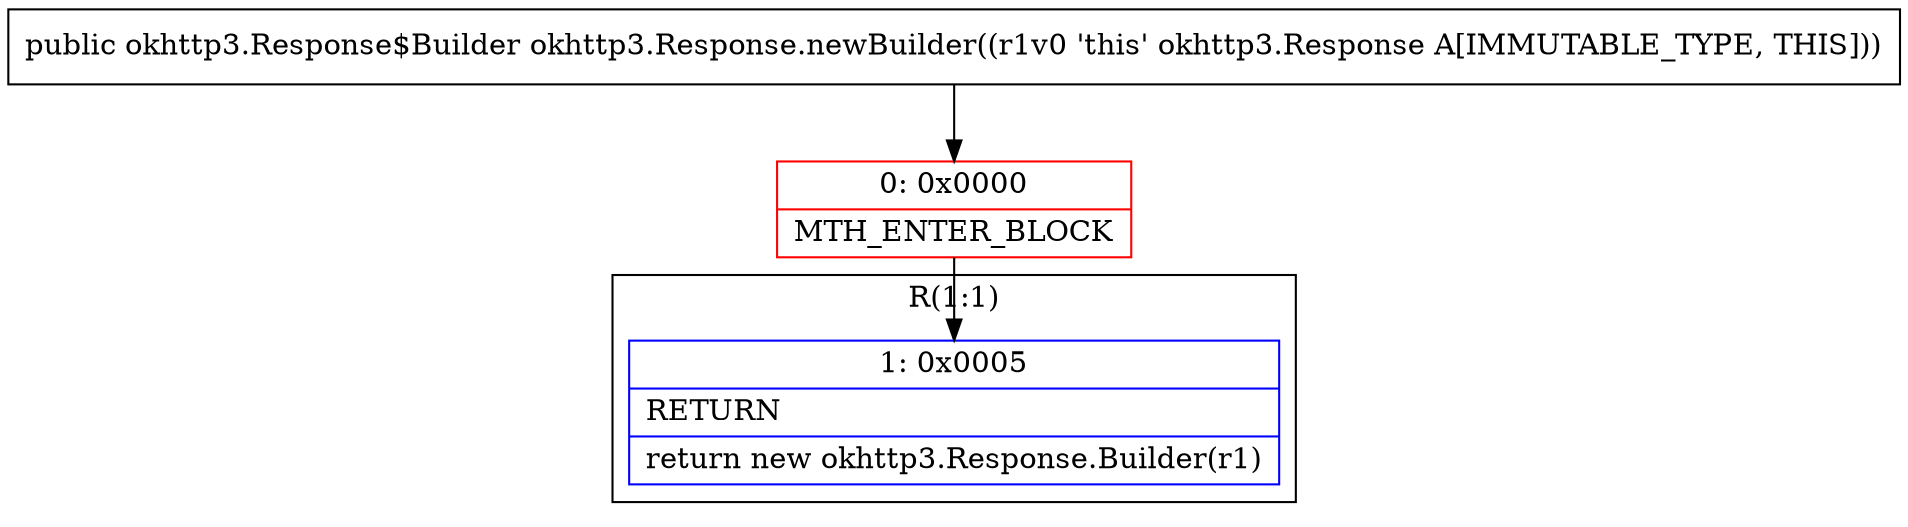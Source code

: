 digraph "CFG forokhttp3.Response.newBuilder()Lokhttp3\/Response$Builder;" {
subgraph cluster_Region_1846658662 {
label = "R(1:1)";
node [shape=record,color=blue];
Node_1 [shape=record,label="{1\:\ 0x0005|RETURN\l|return new okhttp3.Response.Builder(r1)\l}"];
}
Node_0 [shape=record,color=red,label="{0\:\ 0x0000|MTH_ENTER_BLOCK\l}"];
MethodNode[shape=record,label="{public okhttp3.Response$Builder okhttp3.Response.newBuilder((r1v0 'this' okhttp3.Response A[IMMUTABLE_TYPE, THIS])) }"];
MethodNode -> Node_0;
Node_0 -> Node_1;
}

